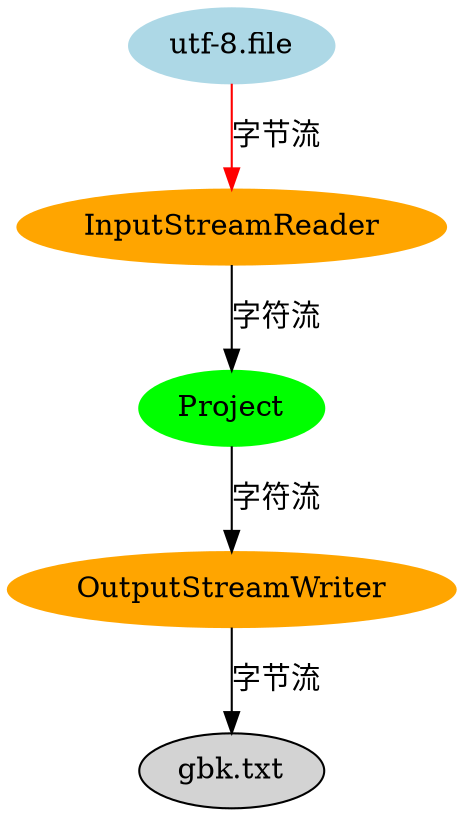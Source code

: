 digraph encode_decode{
  node [style=filled];
  "utf-8.file" [color=lightblue];
  InputStreamReader [color=orange];
  "utf-8.file" -> InputStreamReader [color=red,label="字节流"];
  Project [color=green];
  InputStreamReader -> Project [label="字符流"];
  OutputStreamWriter [color=orange];
  Project -> OutputStreamWriter [label="字符流"];
  OutputStreamWriter -> "gbk.txt" [label="字节流"];
}
